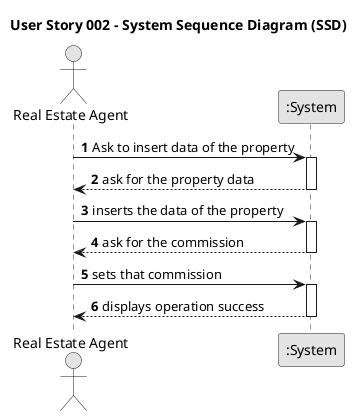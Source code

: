 @startuml
skinparam monochrome true
skinparam packageStyle rectangle
skinparam shadowing false

title User Story 002 - System Sequence Diagram (SSD)

autonumber

actor "Real Estate Agent" as Agent
participant ":System" as System

    Agent-> System : Ask to insert data of the property
    activate System

    Agent <-- System : ask for the property data
    deactivate System

    Agent -> System : inserts the data of the property
    activate System

    System-->Agent : ask for the commission
    deactivate System

    Agent -> System : sets that commission
    activate System

    System --> Agent : displays operation success
    deactivate System
@enduml
